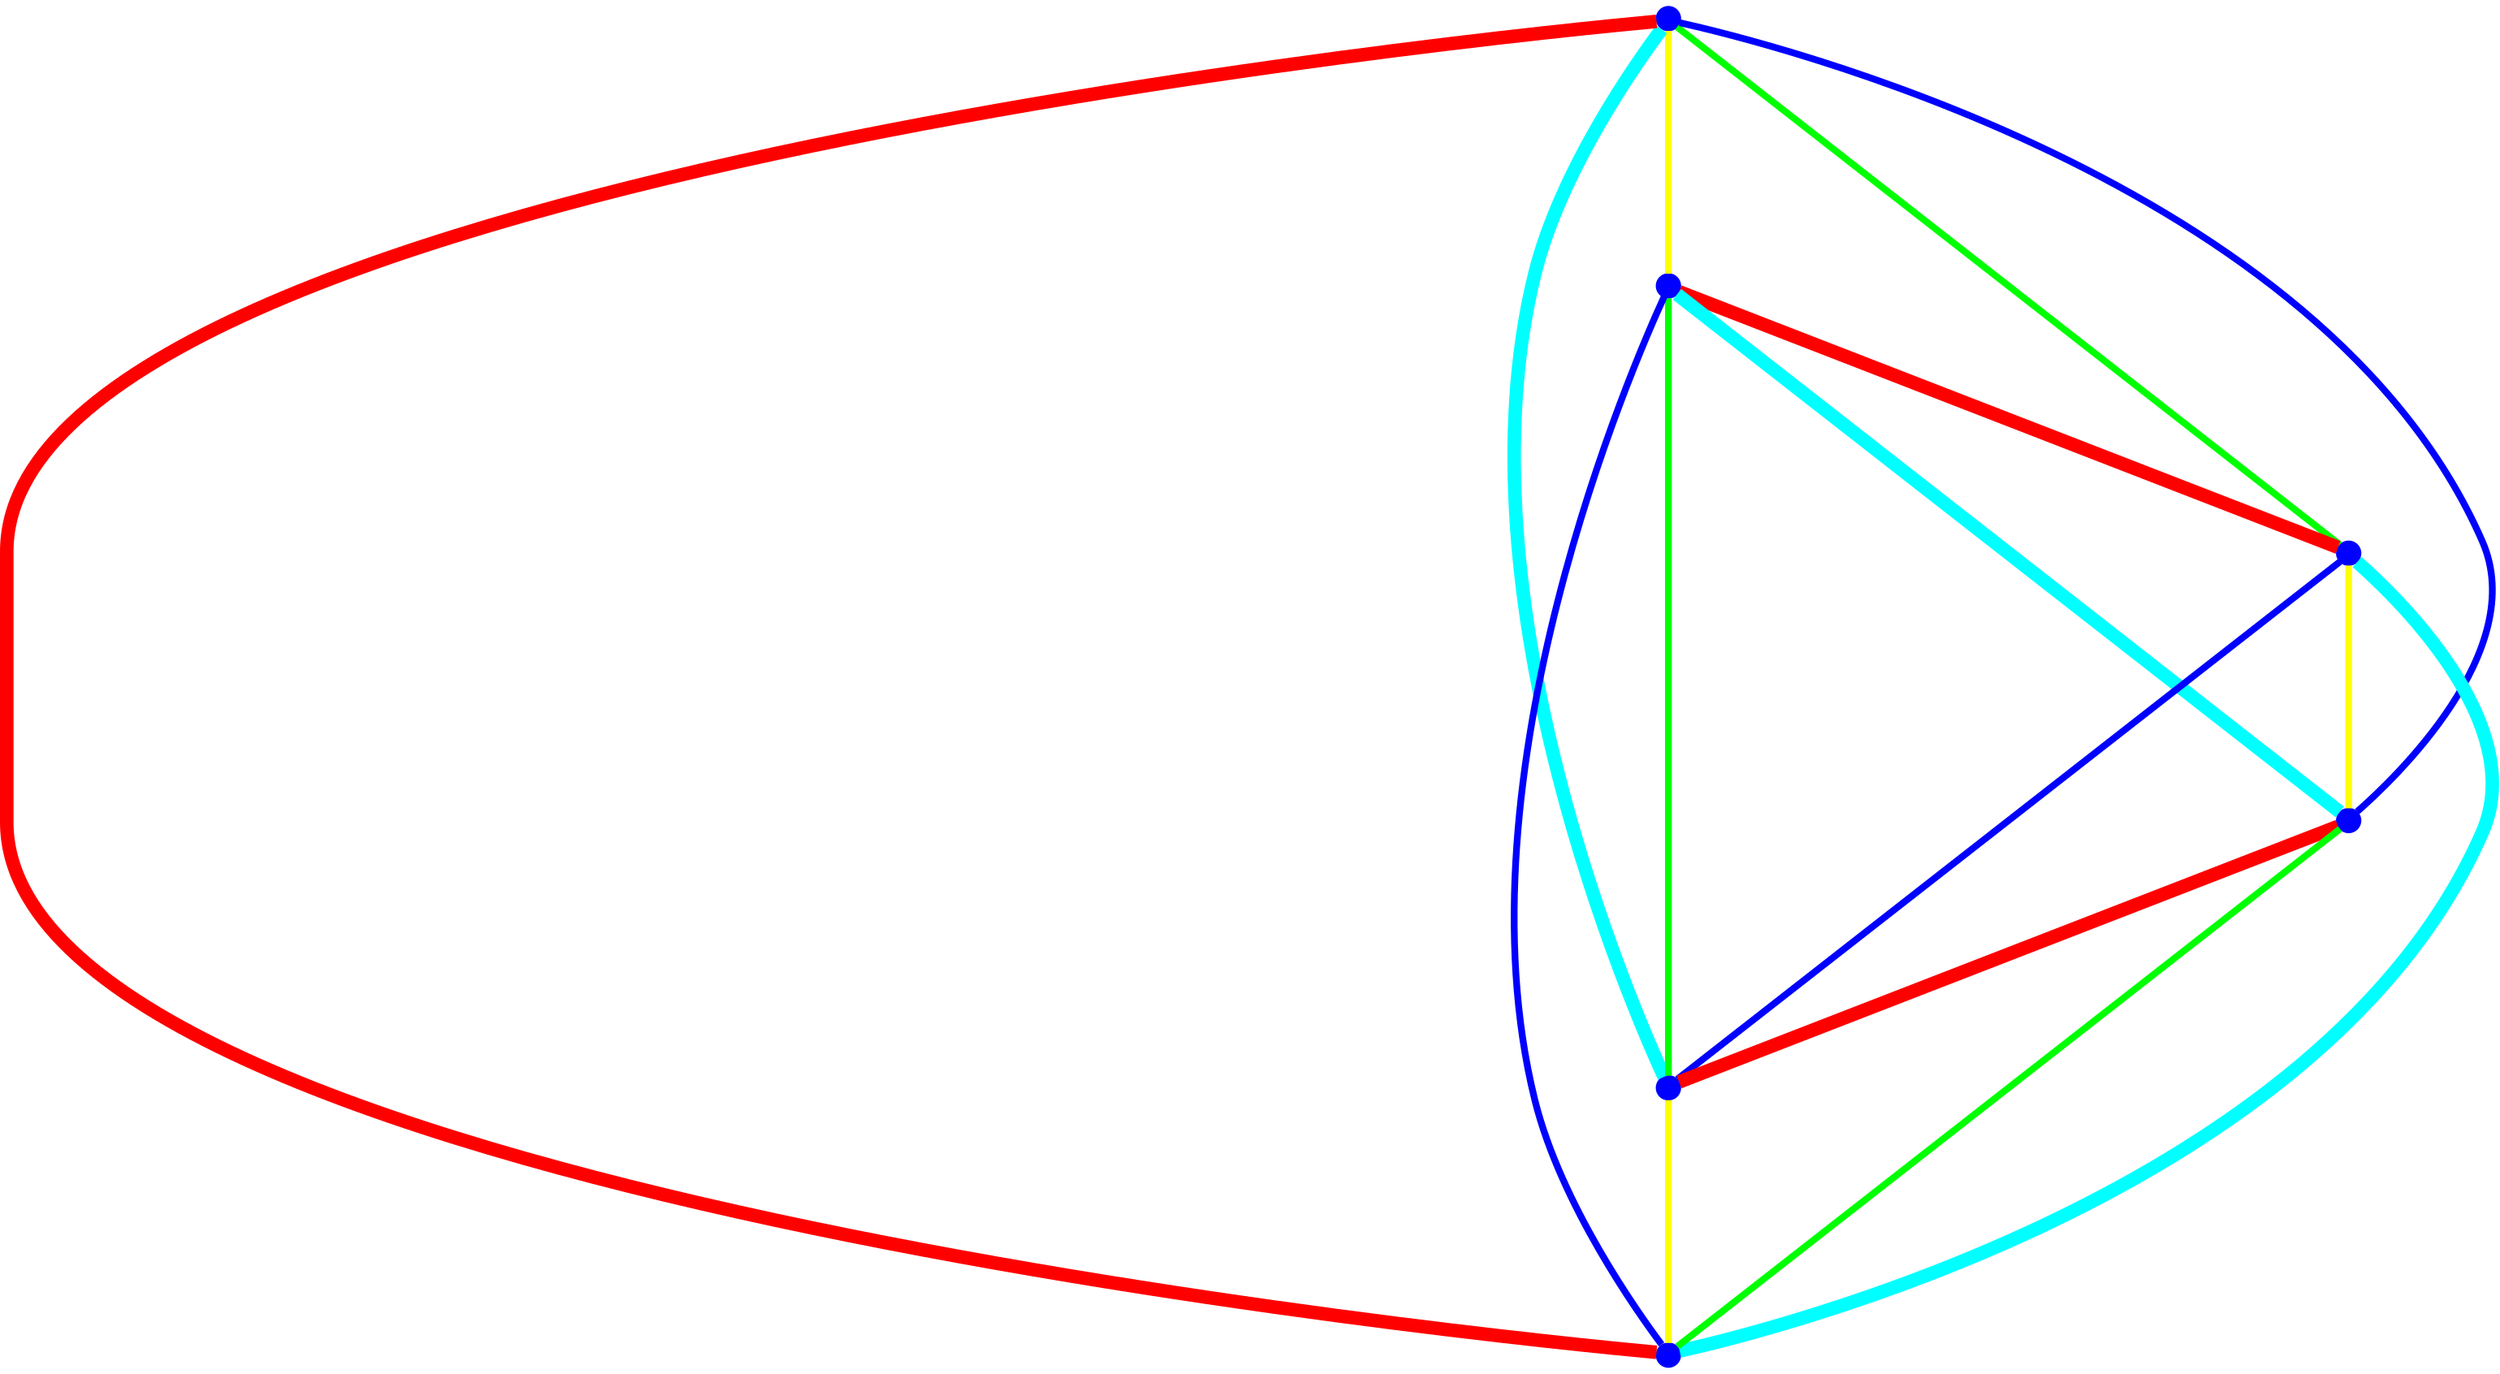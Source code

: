 graph {
ranksep=2
nodesep=2
node [label="" shape=circle style=filled fixedsize=true color=blue fillcolor=blue width=0.2];
"1" -- "2" [style="solid",penwidth="4",color="yellow"];
"1" -- "3" [style="solid",penwidth="4",color="green"];
"1" -- "4" [style="solid",penwidth="4",color="blue"];
"1" -- "5" [style="solid",penwidth="8",color="cyan"];
"1" -- "6" [style="solid",penwidth="8",color="red"];
"2" -- "3" [style="solid",penwidth="8",color="red"];
"2" -- "4" [style="solid",penwidth="8",color="cyan"];
"2" -- "5" [style="solid",penwidth="4",color="green"];
"2" -- "6" [style="solid",penwidth="4",color="blue"];
"3" -- "4" [style="solid",penwidth="4",color="yellow"];
"3" -- "5" [style="solid",penwidth="4",color="blue"];
"3" -- "6" [style="solid",penwidth="8",color="cyan"];
"4" -- "5" [style="solid",penwidth="8",color="red"];
"4" -- "6" [style="solid",penwidth="4",color="green"];
"5" -- "6" [style="solid",penwidth="4",color="yellow"];
}
